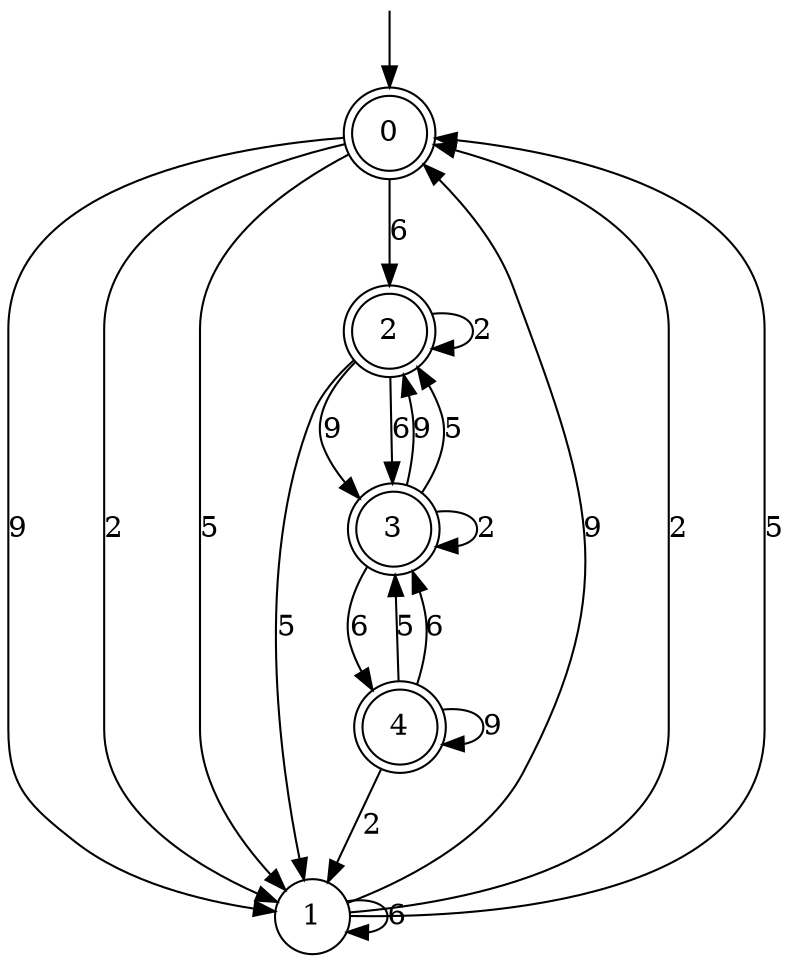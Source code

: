 digraph g {

	s0 [shape="doublecircle" label="0"];
	s1 [shape="circle" label="1"];
	s2 [shape="doublecircle" label="2"];
	s3 [shape="doublecircle" label="3"];
	s4 [shape="doublecircle" label="4"];
	s0 -> s1 [label="9"];
	s0 -> s1 [label="2"];
	s0 -> s1 [label="5"];
	s0 -> s2 [label="6"];
	s1 -> s0 [label="9"];
	s1 -> s0 [label="2"];
	s1 -> s0 [label="5"];
	s1 -> s1 [label="6"];
	s2 -> s3 [label="9"];
	s2 -> s2 [label="2"];
	s2 -> s1 [label="5"];
	s2 -> s3 [label="6"];
	s3 -> s2 [label="9"];
	s3 -> s3 [label="2"];
	s3 -> s2 [label="5"];
	s3 -> s4 [label="6"];
	s4 -> s4 [label="9"];
	s4 -> s1 [label="2"];
	s4 -> s3 [label="5"];
	s4 -> s3 [label="6"];

__start0 [label="" shape="none" width="0" height="0"];
__start0 -> s0;

}
